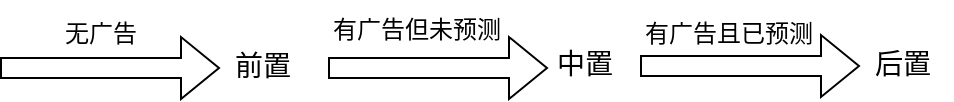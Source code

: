 <mxfile version="20.5.1" type="github">
  <diagram id="WOFum6Nq7Ovry6Pa4XIM" name="第 1 页">
    <mxGraphModel dx="1095" dy="612" grid="0" gridSize="10" guides="1" tooltips="1" connect="1" arrows="1" fold="1" page="1" pageScale="1" pageWidth="827" pageHeight="1169" math="0" shadow="0">
      <root>
        <mxCell id="0" />
        <mxCell id="1" parent="0" />
        <mxCell id="xm73yK2w3v8nbsvUyf9k-1" value="" style="shape=flexArrow;endArrow=classic;html=1;rounded=0;" edge="1" parent="1">
          <mxGeometry width="50" height="50" relative="1" as="geometry">
            <mxPoint x="130" y="366" as="sourcePoint" />
            <mxPoint x="240" y="366" as="targetPoint" />
          </mxGeometry>
        </mxCell>
        <mxCell id="xm73yK2w3v8nbsvUyf9k-2" value="无广告" style="text;html=1;align=center;verticalAlign=middle;resizable=0;points=[];autosize=1;strokeColor=none;fillColor=none;" vertex="1" parent="1">
          <mxGeometry x="150" y="334" width="60" height="30" as="geometry" />
        </mxCell>
        <mxCell id="xm73yK2w3v8nbsvUyf9k-3" value="&lt;font style=&quot;font-size: 14px;&quot;&gt;前置&lt;/font&gt;" style="text;html=1;align=center;verticalAlign=middle;resizable=0;points=[];autosize=1;strokeColor=none;fillColor=none;" vertex="1" parent="1">
          <mxGeometry x="236" y="350" width="50" height="30" as="geometry" />
        </mxCell>
        <mxCell id="xm73yK2w3v8nbsvUyf9k-4" value="" style="shape=flexArrow;endArrow=classic;html=1;rounded=0;" edge="1" parent="1">
          <mxGeometry width="50" height="50" relative="1" as="geometry">
            <mxPoint x="294" y="366" as="sourcePoint" />
            <mxPoint x="404" y="366" as="targetPoint" />
          </mxGeometry>
        </mxCell>
        <mxCell id="xm73yK2w3v8nbsvUyf9k-5" value="" style="shape=flexArrow;endArrow=classic;html=1;rounded=0;" edge="1" parent="1">
          <mxGeometry width="50" height="50" relative="1" as="geometry">
            <mxPoint x="450" y="365" as="sourcePoint" />
            <mxPoint x="560" y="365" as="targetPoint" />
          </mxGeometry>
        </mxCell>
        <mxCell id="xm73yK2w3v8nbsvUyf9k-6" value="有广告但未预测" style="text;html=1;align=center;verticalAlign=middle;resizable=0;points=[];autosize=1;strokeColor=none;fillColor=none;" vertex="1" parent="1">
          <mxGeometry x="283" y="332" width="110" height="30" as="geometry" />
        </mxCell>
        <mxCell id="xm73yK2w3v8nbsvUyf9k-7" value="&lt;font style=&quot;font-size: 14px;&quot;&gt;中置&lt;/font&gt;" style="text;html=1;align=center;verticalAlign=middle;resizable=0;points=[];autosize=1;strokeColor=none;fillColor=none;" vertex="1" parent="1">
          <mxGeometry x="397" y="349" width="50" height="30" as="geometry" />
        </mxCell>
        <mxCell id="xm73yK2w3v8nbsvUyf9k-8" value="有广告且已预测" style="text;html=1;align=center;verticalAlign=middle;resizable=0;points=[];autosize=1;strokeColor=none;fillColor=none;" vertex="1" parent="1">
          <mxGeometry x="439" y="334" width="110" height="30" as="geometry" />
        </mxCell>
        <mxCell id="xm73yK2w3v8nbsvUyf9k-9" value="&lt;font style=&quot;font-size: 14px;&quot;&gt;后置&lt;/font&gt;" style="text;html=1;align=center;verticalAlign=middle;resizable=0;points=[];autosize=1;strokeColor=none;fillColor=none;" vertex="1" parent="1">
          <mxGeometry x="556" y="349" width="50" height="30" as="geometry" />
        </mxCell>
      </root>
    </mxGraphModel>
  </diagram>
</mxfile>
